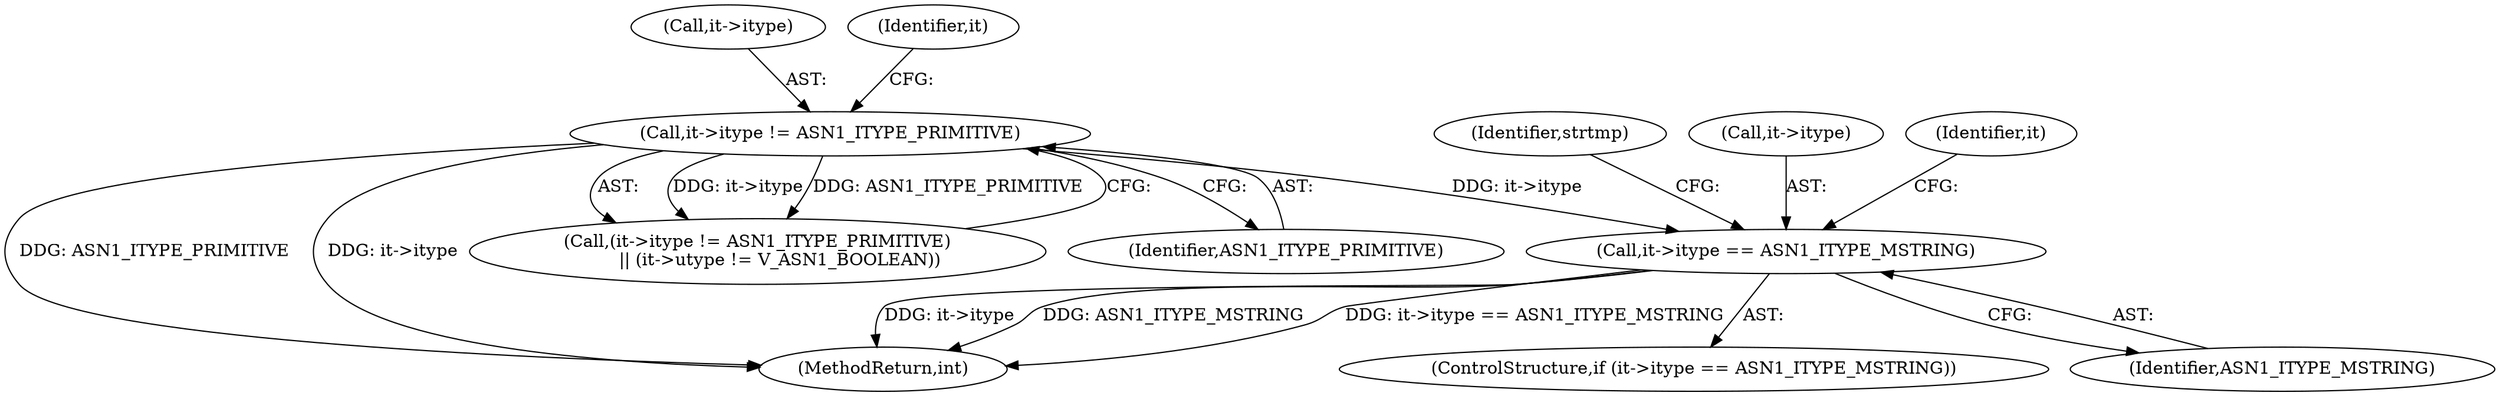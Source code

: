 digraph "0_openssl_f5da52e308a6aeea6d5f3df98c4da295d7e9cc27_1@pointer" {
"1000163" [label="(Call,it->itype == ASN1_ITYPE_MSTRING)"];
"1000144" [label="(Call,it->itype != ASN1_ITYPE_PRIMITIVE)"];
"1000170" [label="(Identifier,strtmp)"];
"1000167" [label="(Identifier,ASN1_ITYPE_MSTRING)"];
"1000148" [label="(Identifier,ASN1_ITYPE_PRIMITIVE)"];
"1000410" [label="(MethodReturn,int)"];
"1000145" [label="(Call,it->itype)"];
"1000164" [label="(Call,it->itype)"];
"1000151" [label="(Identifier,it)"];
"1000163" [label="(Call,it->itype == ASN1_ITYPE_MSTRING)"];
"1000144" [label="(Call,it->itype != ASN1_ITYPE_PRIMITIVE)"];
"1000162" [label="(ControlStructure,if (it->itype == ASN1_ITYPE_MSTRING))"];
"1000143" [label="(Call,(it->itype != ASN1_ITYPE_PRIMITIVE)\n        || (it->utype != V_ASN1_BOOLEAN))"];
"1000188" [label="(Identifier,it)"];
"1000163" -> "1000162"  [label="AST: "];
"1000163" -> "1000167"  [label="CFG: "];
"1000164" -> "1000163"  [label="AST: "];
"1000167" -> "1000163"  [label="AST: "];
"1000170" -> "1000163"  [label="CFG: "];
"1000188" -> "1000163"  [label="CFG: "];
"1000163" -> "1000410"  [label="DDG: it->itype"];
"1000163" -> "1000410"  [label="DDG: ASN1_ITYPE_MSTRING"];
"1000163" -> "1000410"  [label="DDG: it->itype == ASN1_ITYPE_MSTRING"];
"1000144" -> "1000163"  [label="DDG: it->itype"];
"1000144" -> "1000143"  [label="AST: "];
"1000144" -> "1000148"  [label="CFG: "];
"1000145" -> "1000144"  [label="AST: "];
"1000148" -> "1000144"  [label="AST: "];
"1000151" -> "1000144"  [label="CFG: "];
"1000143" -> "1000144"  [label="CFG: "];
"1000144" -> "1000410"  [label="DDG: ASN1_ITYPE_PRIMITIVE"];
"1000144" -> "1000410"  [label="DDG: it->itype"];
"1000144" -> "1000143"  [label="DDG: it->itype"];
"1000144" -> "1000143"  [label="DDG: ASN1_ITYPE_PRIMITIVE"];
}
